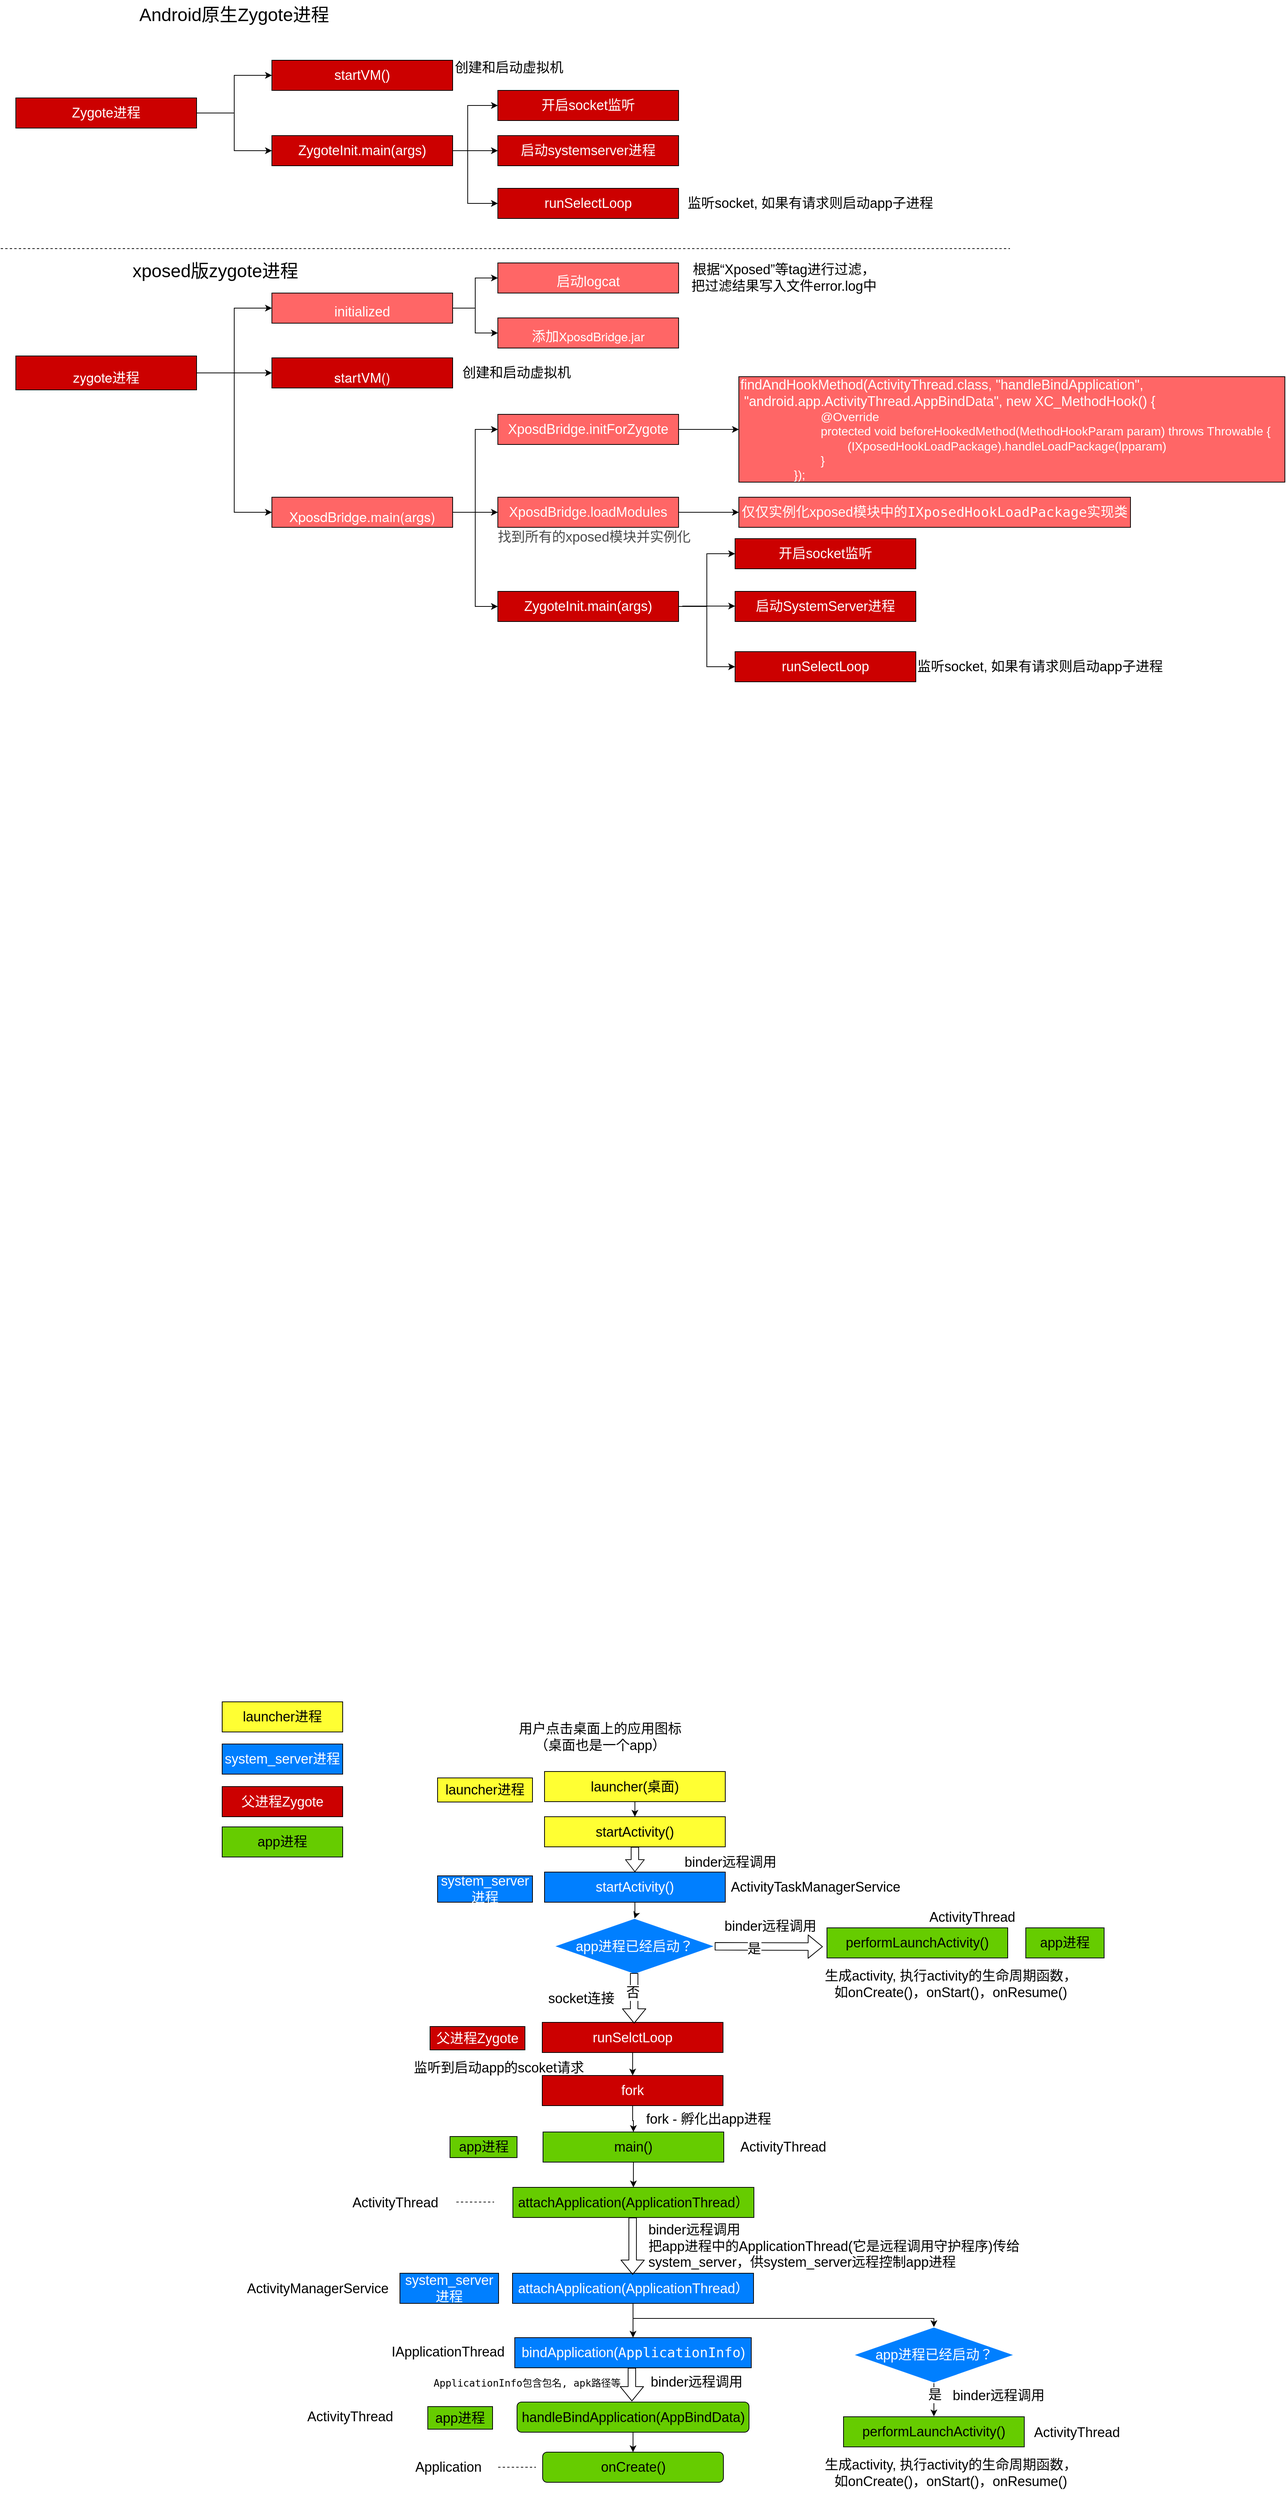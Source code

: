 <mxfile version="24.7.14">
  <diagram name="第 1 页" id="CGMzoV7mKaSyekTkFJoB">
    <mxGraphModel dx="2295" dy="3141" grid="1" gridSize="10" guides="1" tooltips="1" connect="1" arrows="1" fold="1" page="1" pageScale="1" pageWidth="827" pageHeight="1169" math="0" shadow="0">
      <root>
        <mxCell id="0" />
        <mxCell id="1" parent="0" />
        <mxCell id="XN9mA_fsYp3CZzebEcop-1" style="edgeStyle=orthogonalEdgeStyle;rounded=0;orthogonalLoop=1;jettySize=auto;html=1;entryX=0.5;entryY=0;entryDx=0;entryDy=0;" edge="1" parent="1" source="XN9mA_fsYp3CZzebEcop-2" target="XN9mA_fsYp3CZzebEcop-6">
          <mxGeometry relative="1" as="geometry" />
        </mxCell>
        <mxCell id="XN9mA_fsYp3CZzebEcop-2" value="&lt;div style=&quot;text-align: left&quot;&gt;main()&lt;/div&gt;" style="rounded=0;whiteSpace=wrap;html=1;fontSize=18;fillColor=#66CC00;" vertex="1" parent="1">
          <mxGeometry x="40" y="630" width="240" height="40" as="geometry" />
        </mxCell>
        <mxCell id="XN9mA_fsYp3CZzebEcop-3" value="&lt;span style=&quot;font-size: 18px&quot;&gt;ActivityThread&lt;/span&gt;" style="text;html=1;strokeColor=none;fillColor=none;align=center;verticalAlign=middle;whiteSpace=wrap;rounded=0;" vertex="1" parent="1">
          <mxGeometry x="289" y="640" width="140" height="20" as="geometry" />
        </mxCell>
        <mxCell id="XN9mA_fsYp3CZzebEcop-4" value="&lt;span style=&quot;font-size: 18px&quot;&gt;ActivityThread&lt;/span&gt;" style="text;html=1;strokeColor=none;fillColor=none;align=center;verticalAlign=middle;whiteSpace=wrap;rounded=0;" vertex="1" parent="1">
          <mxGeometry x="-226" y="713.5" width="140" height="20" as="geometry" />
        </mxCell>
        <mxCell id="XN9mA_fsYp3CZzebEcop-5" value="" style="endArrow=none;dashed=1;html=1;" edge="1" parent="1">
          <mxGeometry width="50" height="50" relative="1" as="geometry">
            <mxPoint x="-75" y="723" as="sourcePoint" />
            <mxPoint x="-25" y="723" as="targetPoint" />
          </mxGeometry>
        </mxCell>
        <mxCell id="XN9mA_fsYp3CZzebEcop-6" value="&lt;div&gt;&lt;font style=&quot;font-size: 18px&quot;&gt;attachApplication(ApplicationThread）&lt;/font&gt;&lt;br&gt;&lt;/div&gt;" style="rounded=0;whiteSpace=wrap;html=1;fillColor=#66CC00;" vertex="1" parent="1">
          <mxGeometry y="703.5" width="320" height="40" as="geometry" />
        </mxCell>
        <mxCell id="XN9mA_fsYp3CZzebEcop-7" style="edgeStyle=orthogonalEdgeStyle;rounded=0;orthogonalLoop=1;jettySize=auto;html=1;entryX=0.5;entryY=0;entryDx=0;entryDy=0;" edge="1" parent="1" source="XN9mA_fsYp3CZzebEcop-8" target="XN9mA_fsYp3CZzebEcop-9">
          <mxGeometry relative="1" as="geometry" />
        </mxCell>
        <mxCell id="XN9mA_fsYp3CZzebEcop-8" value="&lt;font style=&quot;font-size: 18px&quot;&gt;handleBindApplication(AppBindData)&lt;/font&gt;" style="rounded=1;whiteSpace=wrap;html=1;fillColor=#66CC00;" vertex="1" parent="1">
          <mxGeometry x="5.5" y="988.5" width="308" height="40" as="geometry" />
        </mxCell>
        <mxCell id="XN9mA_fsYp3CZzebEcop-9" value="&lt;font style=&quot;font-size: 18px&quot;&gt;onCreate()&lt;/font&gt;" style="rounded=1;whiteSpace=wrap;html=1;fillColor=#66CC00;" vertex="1" parent="1">
          <mxGeometry x="39.5" y="1055" width="240" height="40" as="geometry" />
        </mxCell>
        <mxCell id="XN9mA_fsYp3CZzebEcop-10" value="&lt;font style=&quot;font-size: 18px&quot;&gt;Application&lt;/font&gt;" style="text;html=1;strokeColor=none;fillColor=none;align=center;verticalAlign=middle;whiteSpace=wrap;rounded=0;" vertex="1" parent="1">
          <mxGeometry x="-148.5" y="1067.5" width="125" height="15" as="geometry" />
        </mxCell>
        <mxCell id="XN9mA_fsYp3CZzebEcop-11" style="edgeStyle=orthogonalEdgeStyle;rounded=0;orthogonalLoop=1;jettySize=auto;html=1;entryX=0.5;entryY=0;entryDx=0;entryDy=0;" edge="1" parent="1" source="XN9mA_fsYp3CZzebEcop-13" target="XN9mA_fsYp3CZzebEcop-17">
          <mxGeometry relative="1" as="geometry" />
        </mxCell>
        <mxCell id="XN9mA_fsYp3CZzebEcop-12" style="edgeStyle=orthogonalEdgeStyle;rounded=0;orthogonalLoop=1;jettySize=auto;html=1;startSize=5;" edge="1" parent="1" source="XN9mA_fsYp3CZzebEcop-13" target="XN9mA_fsYp3CZzebEcop-45">
          <mxGeometry relative="1" as="geometry">
            <Array as="points">
              <mxPoint x="160" y="877.5" />
              <mxPoint x="559" y="877.5" />
            </Array>
          </mxGeometry>
        </mxCell>
        <mxCell id="XN9mA_fsYp3CZzebEcop-13" value="&lt;span style=&quot;font-size: 18px&quot;&gt;attachApplication(&lt;/span&gt;&lt;span style=&quot;font-size: 18px&quot;&gt;ApplicationThread&lt;/span&gt;&lt;span style=&quot;font-size: 18px&quot;&gt;）&lt;/span&gt;" style="rounded=0;whiteSpace=wrap;html=1;align=center;fillColor=#007FFF;fontColor=#FFFFFF;" vertex="1" parent="1">
          <mxGeometry x="-0.5" y="817.5" width="320" height="40" as="geometry" />
        </mxCell>
        <mxCell id="XN9mA_fsYp3CZzebEcop-14" value="&lt;span style=&quot;font-size: 18px&quot;&gt;ActivityManagerService&lt;/span&gt;" style="text;html=1;strokeColor=none;fillColor=none;align=center;verticalAlign=middle;whiteSpace=wrap;rounded=0;" vertex="1" parent="1">
          <mxGeometry x="-359" y="827.5" width="200" height="20" as="geometry" />
        </mxCell>
        <mxCell id="XN9mA_fsYp3CZzebEcop-15" value="" style="shape=flexArrow;endArrow=classic;html=1;" edge="1" parent="1">
          <mxGeometry width="50" height="50" relative="1" as="geometry">
            <mxPoint x="159" y="743.5" as="sourcePoint" />
            <mxPoint x="159" y="819.5" as="targetPoint" />
          </mxGeometry>
        </mxCell>
        <mxCell id="XN9mA_fsYp3CZzebEcop-16" value="&lt;font style=&quot;font-size: 18px&quot;&gt;binder远程调用&lt;br&gt;把app进程中的ApplicationThread(它是远程调用守护程序)传给&lt;br&gt;system_server，供system_server远程控制app进程&lt;br&gt;&lt;/font&gt;" style="text;html=1;strokeColor=none;fillColor=none;align=left;verticalAlign=middle;whiteSpace=wrap;rounded=0;" vertex="1" parent="1">
          <mxGeometry x="178" y="754" width="622" height="56" as="geometry" />
        </mxCell>
        <mxCell id="XN9mA_fsYp3CZzebEcop-17" value="&lt;font style=&quot;font-size: 18px&quot;&gt;&lt;span style=&quot;text-align: left ; white-space: nowrap&quot;&gt;&lt;font&gt;bindApplication(&lt;/font&gt;&lt;/span&gt;&lt;span style=&quot;font-family: &amp;#34;jetbrains mono&amp;#34; , monospace&quot;&gt;ApplicationInfo&lt;/span&gt;&lt;span style=&quot;text-align: left ; white-space: nowrap&quot;&gt;)&lt;/span&gt;&lt;/font&gt;" style="rounded=0;whiteSpace=wrap;html=1;fontColor=#FFFFFF;fillColor=#007FFF;" vertex="1" parent="1">
          <mxGeometry x="2.5" y="903" width="314" height="40" as="geometry" />
        </mxCell>
        <mxCell id="XN9mA_fsYp3CZzebEcop-18" value="&lt;span style=&quot;font-size: 18px&quot;&gt;IApplicationThread&lt;/span&gt;" style="text;html=1;strokeColor=none;fillColor=none;align=center;verticalAlign=middle;whiteSpace=wrap;rounded=0;" vertex="1" parent="1">
          <mxGeometry x="-186" y="911.5" width="200" height="20" as="geometry" />
        </mxCell>
        <mxCell id="XN9mA_fsYp3CZzebEcop-19" value="&lt;span style=&quot;font-size: 18px&quot;&gt;ActivityThread&lt;/span&gt;" style="text;html=1;strokeColor=none;fillColor=none;align=center;verticalAlign=middle;whiteSpace=wrap;rounded=0;" vertex="1" parent="1">
          <mxGeometry x="500" y="335" width="220" height="20" as="geometry" />
        </mxCell>
        <mxCell id="XN9mA_fsYp3CZzebEcop-20" value="&lt;pre style=&quot;color: rgb(8 , 8 , 8) ; font-family: &amp;#34;jetbrains mono&amp;#34; , monospace ; font-size: 9.8pt&quot;&gt;&lt;span style=&quot;color: #000000&quot;&gt;ApplicationInfo&lt;/span&gt;包含包名, apk路径等&lt;/pre&gt;" style="text;html=1;strokeColor=none;fillColor=none;align=center;verticalAlign=middle;whiteSpace=wrap;rounded=0;" vertex="1" parent="1">
          <mxGeometry x="-91.5" y="948" width="220" height="30" as="geometry" />
        </mxCell>
        <mxCell id="XN9mA_fsYp3CZzebEcop-21" style="edgeStyle=orthogonalEdgeStyle;rounded=0;orthogonalLoop=1;jettySize=auto;html=1;entryX=0.5;entryY=0;entryDx=0;entryDy=0;" edge="1" parent="1" source="XN9mA_fsYp3CZzebEcop-22" target="XN9mA_fsYp3CZzebEcop-25">
          <mxGeometry relative="1" as="geometry" />
        </mxCell>
        <mxCell id="XN9mA_fsYp3CZzebEcop-22" value="&lt;font style=&quot;font-size: 18px&quot;&gt;runSelctLoop&lt;/font&gt;" style="rounded=0;whiteSpace=wrap;html=1;fontColor=#FFFFFF;fillColor=#CC0000;" vertex="1" parent="1">
          <mxGeometry x="39" y="484.5" width="240" height="40" as="geometry" />
        </mxCell>
        <mxCell id="XN9mA_fsYp3CZzebEcop-23" value="&lt;font style=&quot;font-size: 18px&quot;&gt;监听到启动app的scoket请求&lt;/font&gt;" style="text;html=1;strokeColor=none;fillColor=none;align=center;verticalAlign=middle;whiteSpace=wrap;rounded=0;" vertex="1" parent="1">
          <mxGeometry x="-146" y="524.5" width="255" height="40" as="geometry" />
        </mxCell>
        <mxCell id="XN9mA_fsYp3CZzebEcop-24" style="edgeStyle=orthogonalEdgeStyle;rounded=0;orthogonalLoop=1;jettySize=auto;html=1;entryX=0.5;entryY=0;entryDx=0;entryDy=0;startSize=5;" edge="1" parent="1" source="XN9mA_fsYp3CZzebEcop-25" target="XN9mA_fsYp3CZzebEcop-2">
          <mxGeometry relative="1" as="geometry" />
        </mxCell>
        <mxCell id="XN9mA_fsYp3CZzebEcop-25" value="&lt;font style=&quot;font-size: 18px&quot;&gt;fork&lt;/font&gt;" style="rounded=0;whiteSpace=wrap;html=1;fontColor=#FFFFFF;fillColor=#CC0000;" vertex="1" parent="1">
          <mxGeometry x="39" y="555" width="240" height="40" as="geometry" />
        </mxCell>
        <mxCell id="XN9mA_fsYp3CZzebEcop-26" value="&lt;font style=&quot;font-size: 18px&quot;&gt;binder远程调用&lt;/font&gt;" style="text;html=1;" vertex="1" parent="1">
          <mxGeometry x="180.5" y="944.5" width="110" height="30" as="geometry" />
        </mxCell>
        <mxCell id="XN9mA_fsYp3CZzebEcop-27" value="" style="endArrow=none;dashed=1;html=1;" edge="1" parent="1">
          <mxGeometry width="50" height="50" relative="1" as="geometry">
            <mxPoint x="-19.5" y="1075" as="sourcePoint" />
            <mxPoint x="30.5" y="1075" as="targetPoint" />
            <Array as="points">
              <mxPoint x="17" y="1075" />
            </Array>
          </mxGeometry>
        </mxCell>
        <mxCell id="XN9mA_fsYp3CZzebEcop-28" value="&lt;span style=&quot;font-size: 18px&quot;&gt;用户点击桌面上的应用图标（桌面也是一个app）&lt;/span&gt;" style="text;html=1;strokeColor=none;fillColor=none;align=center;verticalAlign=middle;whiteSpace=wrap;rounded=0;" vertex="1" parent="1">
          <mxGeometry x="4.5" y="86" width="222" height="40" as="geometry" />
        </mxCell>
        <mxCell id="XN9mA_fsYp3CZzebEcop-29" style="edgeStyle=orthogonalEdgeStyle;rounded=0;orthogonalLoop=1;jettySize=auto;html=1;entryX=0.5;entryY=0;entryDx=0;entryDy=0;" edge="1" parent="1" source="XN9mA_fsYp3CZzebEcop-30" target="XN9mA_fsYp3CZzebEcop-34">
          <mxGeometry relative="1" as="geometry" />
        </mxCell>
        <mxCell id="XN9mA_fsYp3CZzebEcop-30" value="&lt;font style=&quot;font-size: 18px&quot;&gt;launcher(桌面)&lt;/font&gt;" style="rounded=0;whiteSpace=wrap;html=1;fillColor=#FFFF33;" vertex="1" parent="1">
          <mxGeometry x="42" y="151.5" width="240" height="40" as="geometry" />
        </mxCell>
        <mxCell id="XN9mA_fsYp3CZzebEcop-31" value="" style="shape=flexArrow;endArrow=classic;html=1;endWidth=14;endSize=5;startSize=5;" edge="1" parent="1">
          <mxGeometry width="50" height="50" relative="1" as="geometry">
            <mxPoint x="162" y="251.5" as="sourcePoint" />
            <mxPoint x="162" y="285" as="targetPoint" />
          </mxGeometry>
        </mxCell>
        <mxCell id="XN9mA_fsYp3CZzebEcop-32" value="&lt;span style=&quot;font-size: 18px&quot;&gt;binder远程调用&lt;/span&gt;" style="text;html=1;strokeColor=none;fillColor=none;align=center;verticalAlign=middle;whiteSpace=wrap;rounded=0;" vertex="1" parent="1">
          <mxGeometry x="189" y="251.5" width="200" height="40" as="geometry" />
        </mxCell>
        <mxCell id="XN9mA_fsYp3CZzebEcop-33" value="&lt;font style=&quot;font-size: 18px&quot; color=&quot;#ffffff&quot;&gt;system_server进程&lt;/font&gt;" style="rounded=0;whiteSpace=wrap;html=1;fillColor=#007FFF;" vertex="1" parent="1">
          <mxGeometry x="-100" y="290" width="126" height="35" as="geometry" />
        </mxCell>
        <mxCell id="XN9mA_fsYp3CZzebEcop-34" value="&lt;span style=&quot;text-align: left ; white-space: nowrap&quot;&gt;&lt;font style=&quot;font-size: 18px&quot;&gt;startActivity()&lt;/font&gt;&lt;/span&gt;" style="rounded=0;whiteSpace=wrap;html=1;fillColor=#FFFF33;" vertex="1" parent="1">
          <mxGeometry x="42" y="211.5" width="240" height="40" as="geometry" />
        </mxCell>
        <mxCell id="XN9mA_fsYp3CZzebEcop-35" style="edgeStyle=orthogonalEdgeStyle;rounded=0;orthogonalLoop=1;jettySize=auto;html=1;entryX=0.5;entryY=0;entryDx=0;entryDy=0;startSize=5;" edge="1" parent="1" source="XN9mA_fsYp3CZzebEcop-36" target="XN9mA_fsYp3CZzebEcop-38">
          <mxGeometry relative="1" as="geometry" />
        </mxCell>
        <mxCell id="XN9mA_fsYp3CZzebEcop-36" value="&lt;span style=&quot;text-align: left ; white-space: nowrap&quot;&gt;&lt;font color=&quot;#ffffff&quot; style=&quot;font-size: 18px&quot;&gt;startActivity()&lt;/font&gt;&lt;/span&gt;" style="rounded=0;whiteSpace=wrap;html=1;fillColor=#007FFF;" vertex="1" parent="1">
          <mxGeometry x="42" y="285" width="240" height="40" as="geometry" />
        </mxCell>
        <mxCell id="XN9mA_fsYp3CZzebEcop-37" value="&lt;font style=&quot;font-size: 18px&quot;&gt;launcher进程&lt;/font&gt;" style="rounded=0;whiteSpace=wrap;html=1;fillColor=#FFFF33;" vertex="1" parent="1">
          <mxGeometry x="-100" y="160" width="126" height="32" as="geometry" />
        </mxCell>
        <mxCell id="XN9mA_fsYp3CZzebEcop-38" value="&lt;span style=&quot;white-space: normal&quot;&gt;&lt;font color=&quot;#ffffff&quot; style=&quot;font-size: 18px&quot;&gt;app进程已经启动？&lt;/font&gt;&lt;/span&gt;" style="rhombus;whiteSpace=wrap;html=1;fillColor=#007FFF;strokeColor=#FFFFFF;" vertex="1" parent="1">
          <mxGeometry x="55" y="346.5" width="213" height="74" as="geometry" />
        </mxCell>
        <mxCell id="XN9mA_fsYp3CZzebEcop-39" value="&lt;font style=&quot;font-size: 18px&quot;&gt;socket连接&lt;/font&gt;" style="text;html=1;strokeColor=none;fillColor=none;align=center;verticalAlign=middle;whiteSpace=wrap;rounded=0;" vertex="1" parent="1">
          <mxGeometry x="42" y="445" width="98" height="15" as="geometry" />
        </mxCell>
        <mxCell id="XN9mA_fsYp3CZzebEcop-40" value="&lt;span style=&quot;text-align: left ; white-space: nowrap&quot;&gt;&lt;font style=&quot;font-size: 18px&quot;&gt;ActivityTaskManagerService&lt;/font&gt;&lt;/span&gt;" style="text;html=1;strokeColor=none;fillColor=none;align=center;verticalAlign=middle;whiteSpace=wrap;rounded=0;" vertex="1" parent="1">
          <mxGeometry x="302" y="295" width="200" height="20" as="geometry" />
        </mxCell>
        <mxCell id="XN9mA_fsYp3CZzebEcop-41" value="&lt;span style=&quot;font-size: 18px ; white-space: normal&quot;&gt;父进程Zygote&lt;/span&gt;" style="rounded=0;whiteSpace=wrap;html=1;fillColor=#CC0000;fontColor=#FFFFFF;" vertex="1" parent="1">
          <mxGeometry x="-110" y="490" width="126" height="31" as="geometry" />
        </mxCell>
        <mxCell id="XN9mA_fsYp3CZzebEcop-42" value="&lt;span style=&quot;font-size: 18px ; white-space: normal&quot;&gt;app进程&lt;/span&gt;" style="rounded=0;whiteSpace=wrap;html=1;fillColor=#66CC00;" vertex="1" parent="1">
          <mxGeometry x="-83.5" y="636" width="89" height="28" as="geometry" />
        </mxCell>
        <mxCell id="XN9mA_fsYp3CZzebEcop-43" style="edgeStyle=orthogonalEdgeStyle;rounded=0;orthogonalLoop=1;jettySize=auto;html=1;" edge="1" parent="1" source="XN9mA_fsYp3CZzebEcop-45">
          <mxGeometry relative="1" as="geometry">
            <mxPoint x="559" y="1007.5" as="targetPoint" />
          </mxGeometry>
        </mxCell>
        <mxCell id="XN9mA_fsYp3CZzebEcop-44" value="&lt;font style=&quot;font-size: 18px&quot;&gt;是&lt;/font&gt;" style="text;html=1;resizable=0;points=[];align=center;verticalAlign=middle;labelBackgroundColor=#ffffff;" vertex="1" connectable="0" parent="XN9mA_fsYp3CZzebEcop-43">
          <mxGeometry x="0.266" y="-2" relative="1" as="geometry">
            <mxPoint x="2" y="-12" as="offset" />
          </mxGeometry>
        </mxCell>
        <mxCell id="XN9mA_fsYp3CZzebEcop-45" value="&lt;span style=&quot;white-space: normal&quot;&gt;&lt;font color=&quot;#ffffff&quot; style=&quot;font-size: 18px&quot;&gt;app进程已经启动？&lt;/font&gt;&lt;/span&gt;" style="rhombus;whiteSpace=wrap;html=1;fillColor=#007FFF;strokeColor=#FFFFFF;" vertex="1" parent="1">
          <mxGeometry x="452.5" y="889" width="213" height="74" as="geometry" />
        </mxCell>
        <mxCell id="XN9mA_fsYp3CZzebEcop-46" value="&lt;span style=&quot;font-size: 18px ; white-space: normal&quot;&gt;父进程Zygote&lt;/span&gt;" style="rounded=0;whiteSpace=wrap;html=1;fillColor=#CC0000;fontColor=#FFFFFF;" vertex="1" parent="1">
          <mxGeometry x="-386" y="171.5" width="160" height="40" as="geometry" />
        </mxCell>
        <mxCell id="XN9mA_fsYp3CZzebEcop-47" value="&lt;font style=&quot;font-size: 18px&quot; color=&quot;#ffffff&quot;&gt;system_server进程&lt;/font&gt;" style="rounded=0;whiteSpace=wrap;html=1;fillColor=#007FFF;" vertex="1" parent="1">
          <mxGeometry x="-386" y="115" width="160" height="40" as="geometry" />
        </mxCell>
        <mxCell id="XN9mA_fsYp3CZzebEcop-48" value="&lt;span style=&quot;font-size: 18px ; white-space: normal&quot;&gt;app进程&lt;/span&gt;" style="rounded=0;whiteSpace=wrap;html=1;fillColor=#66CC00;" vertex="1" parent="1">
          <mxGeometry x="-386" y="225" width="160" height="40" as="geometry" />
        </mxCell>
        <mxCell id="XN9mA_fsYp3CZzebEcop-49" value="" style="shape=flexArrow;endArrow=classic;html=1;" edge="1" parent="1">
          <mxGeometry width="50" height="50" relative="1" as="geometry">
            <mxPoint x="161" y="419" as="sourcePoint" />
            <mxPoint x="161" y="486" as="targetPoint" />
          </mxGeometry>
        </mxCell>
        <mxCell id="XN9mA_fsYp3CZzebEcop-50" value="&lt;font style=&quot;font-size: 18px&quot;&gt;否&lt;/font&gt;" style="text;html=1;resizable=0;points=[];align=center;verticalAlign=middle;labelBackgroundColor=#ffffff;" vertex="1" connectable="0" parent="XN9mA_fsYp3CZzebEcop-49">
          <mxGeometry x="-0.272" y="-2" relative="1" as="geometry">
            <mxPoint y="1" as="offset" />
          </mxGeometry>
        </mxCell>
        <mxCell id="XN9mA_fsYp3CZzebEcop-51" value="" style="shape=flexArrow;endArrow=classic;html=1;" edge="1" parent="1">
          <mxGeometry width="50" height="50" relative="1" as="geometry">
            <mxPoint x="158" y="943" as="sourcePoint" />
            <mxPoint x="158" y="987.5" as="targetPoint" />
          </mxGeometry>
        </mxCell>
        <mxCell id="XN9mA_fsYp3CZzebEcop-52" value="" style="shape=flexArrow;endArrow=classic;html=1;" edge="1" parent="1">
          <mxGeometry width="50" height="50" relative="1" as="geometry">
            <mxPoint x="268" y="383.5" as="sourcePoint" />
            <mxPoint x="411.5" y="384" as="targetPoint" />
          </mxGeometry>
        </mxCell>
        <mxCell id="XN9mA_fsYp3CZzebEcop-53" value="&lt;font style=&quot;font-size: 18px&quot;&gt;是&lt;/font&gt;" style="text;html=1;resizable=0;points=[];align=center;verticalAlign=middle;labelBackgroundColor=#ffffff;" vertex="1" connectable="0" parent="XN9mA_fsYp3CZzebEcop-52">
          <mxGeometry x="-0.272" y="-2" relative="1" as="geometry">
            <mxPoint y="1" as="offset" />
          </mxGeometry>
        </mxCell>
        <mxCell id="XN9mA_fsYp3CZzebEcop-54" value="&lt;font style=&quot;font-size: 18px&quot;&gt;binder远程调用&lt;/font&gt;" style="text;html=1;" vertex="1" parent="1">
          <mxGeometry x="279" y="340" width="110" height="30" as="geometry" />
        </mxCell>
        <mxCell id="XN9mA_fsYp3CZzebEcop-55" value="&lt;div style=&quot;text-align: left&quot;&gt;&lt;span style=&quot;font-size: 18px ; white-space: nowrap&quot;&gt;performLaunchActivity&lt;/span&gt;&lt;span style=&quot;font-size: 18px ; white-space: nowrap&quot;&gt;()&lt;/span&gt;&lt;/div&gt;" style="rounded=0;whiteSpace=wrap;html=1;fillColor=#66CC00;" vertex="1" parent="1">
          <mxGeometry x="417" y="359" width="240" height="40" as="geometry" />
        </mxCell>
        <mxCell id="XN9mA_fsYp3CZzebEcop-56" value="&lt;span style=&quot;font-size: 18px ; white-space: normal&quot;&gt;app进程&lt;/span&gt;" style="rounded=0;whiteSpace=wrap;html=1;fillColor=#66CC00;" vertex="1" parent="1">
          <mxGeometry x="681" y="359" width="104" height="40" as="geometry" />
        </mxCell>
        <mxCell id="XN9mA_fsYp3CZzebEcop-57" value="&lt;span style=&quot;font-size: 18px&quot;&gt;ActivityThread&lt;/span&gt;" style="text;html=1;strokeColor=none;fillColor=none;align=left;verticalAlign=middle;whiteSpace=wrap;rounded=0;" vertex="1" parent="1">
          <mxGeometry x="-275.5" y="998" width="130" height="20" as="geometry" />
        </mxCell>
        <mxCell id="XN9mA_fsYp3CZzebEcop-58" value="&lt;div style=&quot;text-align: left&quot;&gt;&lt;span style=&quot;font-size: 18px ; white-space: nowrap&quot;&gt;performLaunchActivity&lt;/span&gt;&lt;span style=&quot;font-size: 18px ; white-space: nowrap&quot;&gt;()&lt;/span&gt;&lt;/div&gt;" style="rounded=0;whiteSpace=wrap;html=1;fillColor=#66CC00;" vertex="1" parent="1">
          <mxGeometry x="439" y="1008" width="240" height="40" as="geometry" />
        </mxCell>
        <mxCell id="XN9mA_fsYp3CZzebEcop-59" value="&lt;span style=&quot;font-size: 18px ; white-space: normal&quot;&gt;launcher进程&lt;/span&gt;" style="rounded=0;whiteSpace=wrap;html=1;fillColor=#FFFF33;" vertex="1" parent="1">
          <mxGeometry x="-386" y="59" width="160" height="40" as="geometry" />
        </mxCell>
        <mxCell id="XN9mA_fsYp3CZzebEcop-60" value="&lt;font color=&quot;#ffffff&quot;&gt;‘&lt;/font&gt;" style="text;html=1;resizable=0;points=[];autosize=1;align=left;verticalAlign=top;spacingTop=-4;" vertex="1" parent="1">
          <mxGeometry x="-447" y="21" width="20" height="20" as="geometry" />
        </mxCell>
        <mxCell id="XN9mA_fsYp3CZzebEcop-61" value="&lt;font color=&quot;#ffffff&quot;&gt;’&lt;/font&gt;" style="text;html=1;resizable=0;points=[];autosize=1;align=left;verticalAlign=top;spacingTop=-4;" vertex="1" parent="1">
          <mxGeometry x="-369" y="38" width="20" height="20" as="geometry" />
        </mxCell>
        <mxCell id="XN9mA_fsYp3CZzebEcop-62" value="&lt;font style=&quot;font-size: 18px&quot;&gt;binder远程调用&lt;/font&gt;" style="text;html=1;" vertex="1" parent="1">
          <mxGeometry x="581.5" y="963" width="110" height="30" as="geometry" />
        </mxCell>
        <mxCell id="XN9mA_fsYp3CZzebEcop-63" value="&lt;span style=&quot;font-size: 18px&quot;&gt;ActivityThread&lt;/span&gt;" style="text;html=1;strokeColor=none;fillColor=none;align=left;verticalAlign=middle;whiteSpace=wrap;rounded=0;" vertex="1" parent="1">
          <mxGeometry x="690" y="1018.5" width="190" height="20" as="geometry" />
        </mxCell>
        <mxCell id="XN9mA_fsYp3CZzebEcop-64" value="&lt;font style=&quot;font-size: 18px&quot; color=&quot;#ffffff&quot;&gt;system_server进程&lt;/font&gt;" style="rounded=0;whiteSpace=wrap;html=1;fillColor=#007FFF;" vertex="1" parent="1">
          <mxGeometry x="-150" y="817.5" width="131" height="40" as="geometry" />
        </mxCell>
        <mxCell id="XN9mA_fsYp3CZzebEcop-65" value="&lt;span style=&quot;font-size: 18px&quot;&gt;fork - 孵化出app进程&lt;/span&gt;" style="text;html=1;strokeColor=none;fillColor=none;align=center;verticalAlign=middle;whiteSpace=wrap;rounded=0;" vertex="1" parent="1">
          <mxGeometry x="170" y="602.5" width="180" height="20" as="geometry" />
        </mxCell>
        <mxCell id="XN9mA_fsYp3CZzebEcop-66" value="&lt;span style=&quot;font-size: 18px ; white-space: normal&quot;&gt;app进程&lt;/span&gt;" style="rounded=0;whiteSpace=wrap;html=1;fillColor=#66CC00;" vertex="1" parent="1">
          <mxGeometry x="-113" y="994.5" width="86" height="30" as="geometry" />
        </mxCell>
        <mxCell id="XN9mA_fsYp3CZzebEcop-67" value="&lt;font style=&quot;font-size: 18px&quot;&gt;生成activity, 执行activity的生命周期函数，如onCreate()，onStart()，onResume()&lt;/font&gt;" style="text;html=1;strokeColor=none;fillColor=none;align=center;verticalAlign=middle;whiteSpace=wrap;rounded=0;" vertex="1" parent="1">
          <mxGeometry x="410" y="399" width="343" height="70" as="geometry" />
        </mxCell>
        <mxCell id="XN9mA_fsYp3CZzebEcop-68" value="&lt;font style=&quot;font-size: 18px&quot;&gt;生成activity, 执行activity的生命周期函数，如onCreate()，onStart()，onResume()&lt;/font&gt;" style="text;html=1;strokeColor=none;fillColor=none;align=center;verticalAlign=middle;whiteSpace=wrap;rounded=0;" vertex="1" parent="1">
          <mxGeometry x="410" y="1047.5" width="343" height="70" as="geometry" />
        </mxCell>
        <mxCell id="XN9mA_fsYp3CZzebEcop-69" style="edgeStyle=orthogonalEdgeStyle;rounded=0;orthogonalLoop=1;jettySize=auto;html=1;entryX=0;entryY=0.5;entryDx=0;entryDy=0;" edge="1" parent="1" source="XN9mA_fsYp3CZzebEcop-72" target="XN9mA_fsYp3CZzebEcop-74">
          <mxGeometry relative="1" as="geometry" />
        </mxCell>
        <mxCell id="XN9mA_fsYp3CZzebEcop-70" style="edgeStyle=orthogonalEdgeStyle;rounded=0;orthogonalLoop=1;jettySize=auto;html=1;entryX=0;entryY=0.5;entryDx=0;entryDy=0;" edge="1" parent="1" source="XN9mA_fsYp3CZzebEcop-72" target="XN9mA_fsYp3CZzebEcop-76">
          <mxGeometry relative="1" as="geometry" />
        </mxCell>
        <mxCell id="XN9mA_fsYp3CZzebEcop-71" style="edgeStyle=orthogonalEdgeStyle;rounded=0;orthogonalLoop=1;jettySize=auto;html=1;entryX=0;entryY=0.5;entryDx=0;entryDy=0;" edge="1" parent="1" source="XN9mA_fsYp3CZzebEcop-72" target="XN9mA_fsYp3CZzebEcop-90">
          <mxGeometry relative="1" as="geometry" />
        </mxCell>
        <mxCell id="XN9mA_fsYp3CZzebEcop-72" value="&lt;h3 id=&quot;heading14&quot; style=&quot;margin-top: 1.2em ; margin-bottom: 0.6em ; padding: 0px ; font-weight: 500 ; line-height: 1.35 ; font-family: &amp;#34;pingfang sc&amp;#34; , &amp;#34;helvetica neue&amp;#34; , &amp;#34;verdana&amp;#34; , &amp;#34;microsoft yahei&amp;#34; , &amp;#34;hiragino sans gb&amp;#34; , &amp;#34;microsoft sans serif&amp;#34; , &amp;#34;wenquanyi micro hei&amp;#34; , sans-serif ; text-align: justify ; white-space: normal&quot;&gt;&lt;font style=&quot;font-size: 18px&quot; color=&quot;#ffffff&quot;&gt;XposdBridge.main(args)&lt;/font&gt;&lt;/h3&gt;" style="rounded=0;whiteSpace=wrap;html=1;fillColor=#FF6666;fontColor=#FFFFFF;" vertex="1" parent="1">
          <mxGeometry x="-320" y="-1540" width="240" height="40" as="geometry" />
        </mxCell>
        <mxCell id="XN9mA_fsYp3CZzebEcop-73" style="edgeStyle=orthogonalEdgeStyle;rounded=0;orthogonalLoop=1;jettySize=auto;html=1;entryX=0;entryY=0.5;entryDx=0;entryDy=0;" edge="1" parent="1" source="XN9mA_fsYp3CZzebEcop-74" target="XN9mA_fsYp3CZzebEcop-91">
          <mxGeometry relative="1" as="geometry" />
        </mxCell>
        <mxCell id="XN9mA_fsYp3CZzebEcop-74" value="&lt;div style=&quot;text-align: justify&quot;&gt;&lt;font face=&quot;pingfang sc, lantinghei sc, microsoft yahei, hiragino sans gb, microsoft sans serif, wenquanyi micro hei, helvetica, sans-serif&quot; style=&quot;font-size: 18px&quot;&gt;XposdBridge.initForZygote&lt;br&gt;&lt;/font&gt;&lt;/div&gt;" style="rounded=0;whiteSpace=wrap;html=1;fillColor=#FF6666;fontColor=#FFFFFF;" vertex="1" parent="1">
          <mxGeometry x="-20" y="-1650" width="240" height="40" as="geometry" />
        </mxCell>
        <mxCell id="XN9mA_fsYp3CZzebEcop-75" style="edgeStyle=orthogonalEdgeStyle;rounded=0;orthogonalLoop=1;jettySize=auto;html=1;entryX=0;entryY=0.5;entryDx=0;entryDy=0;" edge="1" parent="1" source="XN9mA_fsYp3CZzebEcop-76" target="XN9mA_fsYp3CZzebEcop-95">
          <mxGeometry relative="1" as="geometry">
            <mxPoint x="80" y="-1380" as="targetPoint" />
          </mxGeometry>
        </mxCell>
        <mxCell id="XN9mA_fsYp3CZzebEcop-76" value="&lt;div style=&quot;text-align: justify&quot;&gt;&lt;font style=&quot;font-size: 18px&quot;&gt;&lt;font face=&quot;pingfang sc, lantinghei sc, microsoft yahei, hiragino sans gb, microsoft sans serif, wenquanyi micro hei, helvetica, sans-serif&quot;&gt;XposdBridge.loadModules&lt;/font&gt;&lt;/font&gt;&lt;span style=&quot;font-size: 16px&quot;&gt;&lt;font face=&quot;pingfang sc, lantinghei sc, microsoft yahei, hiragino sans gb, microsoft sans serif, wenquanyi micro hei, helvetica, sans-serif&quot;&gt;&lt;br&gt;&lt;/font&gt;&lt;/span&gt;&lt;/div&gt;" style="rounded=0;whiteSpace=wrap;html=1;fillColor=#FF6666;fontColor=#FFFFFF;" vertex="1" parent="1">
          <mxGeometry x="-20" y="-1540" width="240" height="40" as="geometry" />
        </mxCell>
        <mxCell id="XN9mA_fsYp3CZzebEcop-77" style="edgeStyle=orthogonalEdgeStyle;rounded=0;orthogonalLoop=1;jettySize=auto;html=1;entryX=0;entryY=0.5;entryDx=0;entryDy=0;" edge="1" parent="1" source="XN9mA_fsYp3CZzebEcop-80" target="XN9mA_fsYp3CZzebEcop-81">
          <mxGeometry relative="1" as="geometry" />
        </mxCell>
        <mxCell id="XN9mA_fsYp3CZzebEcop-78" style="edgeStyle=orthogonalEdgeStyle;rounded=0;orthogonalLoop=1;jettySize=auto;html=1;entryX=0;entryY=0.5;entryDx=0;entryDy=0;" edge="1" parent="1" source="XN9mA_fsYp3CZzebEcop-80" target="XN9mA_fsYp3CZzebEcop-84">
          <mxGeometry relative="1" as="geometry" />
        </mxCell>
        <mxCell id="XN9mA_fsYp3CZzebEcop-79" style="edgeStyle=orthogonalEdgeStyle;rounded=0;orthogonalLoop=1;jettySize=auto;html=1;entryX=0;entryY=0.5;entryDx=0;entryDy=0;" edge="1" parent="1" source="XN9mA_fsYp3CZzebEcop-80" target="XN9mA_fsYp3CZzebEcop-72">
          <mxGeometry relative="1" as="geometry" />
        </mxCell>
        <mxCell id="XN9mA_fsYp3CZzebEcop-80" value="&lt;h3 id=&quot;heading14&quot; style=&quot;margin-top: 1.2em ; margin-bottom: 0.6em ; padding: 0px ; font-weight: 500 ; line-height: 1.35 ; font-family: &amp;#34;pingfang sc&amp;#34; , &amp;#34;helvetica neue&amp;#34; , &amp;#34;verdana&amp;#34; , &amp;#34;microsoft yahei&amp;#34; , &amp;#34;hiragino sans gb&amp;#34; , &amp;#34;microsoft sans serif&amp;#34; , &amp;#34;wenquanyi micro hei&amp;#34; , sans-serif ; text-align: justify ; white-space: normal&quot;&gt;&lt;font style=&quot;font-size: 18px&quot; color=&quot;#ffffff&quot;&gt;zygote进程&lt;/font&gt;&lt;/h3&gt;" style="rounded=0;whiteSpace=wrap;html=1;fillColor=#CC0000;fontColor=#FFFFFF;" vertex="1" parent="1">
          <mxGeometry x="-660" y="-1727.5" width="240" height="45" as="geometry" />
        </mxCell>
        <mxCell id="XN9mA_fsYp3CZzebEcop-81" value="&lt;h3 id=&quot;heading13&quot; style=&quot;margin-top: 1.2em ; margin-bottom: 0.6em ; padding: 0px ; font-weight: 500 ; line-height: 1.35 ; font-family: &amp;#34;pingfang sc&amp;#34; , &amp;#34;helvetica neue&amp;#34; , &amp;#34;verdana&amp;#34; , &amp;#34;microsoft yahei&amp;#34; , &amp;#34;hiragino sans gb&amp;#34; , &amp;#34;microsoft sans serif&amp;#34; , &amp;#34;wenquanyi micro hei&amp;#34; , sans-serif ; text-align: justify&quot;&gt;&lt;span style=&quot;font-size: 18px&quot;&gt;&lt;font color=&quot;#ffffff&quot;&gt;startVM()&lt;/font&gt;&lt;/span&gt;&lt;/h3&gt;" style="rounded=0;whiteSpace=wrap;html=1;fillColor=#CC0000;fontColor=#FFFFFF;" vertex="1" parent="1">
          <mxGeometry x="-320" y="-1725" width="240" height="40" as="geometry" />
        </mxCell>
        <mxCell id="XN9mA_fsYp3CZzebEcop-82" style="edgeStyle=orthogonalEdgeStyle;rounded=0;orthogonalLoop=1;jettySize=auto;html=1;entryX=0;entryY=0.5;entryDx=0;entryDy=0;" edge="1" parent="1" source="XN9mA_fsYp3CZzebEcop-84" target="XN9mA_fsYp3CZzebEcop-86">
          <mxGeometry relative="1" as="geometry" />
        </mxCell>
        <mxCell id="XN9mA_fsYp3CZzebEcop-83" style="edgeStyle=orthogonalEdgeStyle;rounded=0;orthogonalLoop=1;jettySize=auto;html=1;entryX=0;entryY=0.5;entryDx=0;entryDy=0;" edge="1" parent="1" source="XN9mA_fsYp3CZzebEcop-84" target="XN9mA_fsYp3CZzebEcop-85">
          <mxGeometry relative="1" as="geometry" />
        </mxCell>
        <mxCell id="XN9mA_fsYp3CZzebEcop-84" value="&lt;h3 id=&quot;heading13&quot; style=&quot;margin-top: 1.2em ; margin-bottom: 0.6em ; padding: 0px ; font-weight: 500 ; line-height: 1.35 ; font-family: &amp;#34;pingfang sc&amp;#34; , &amp;#34;helvetica neue&amp;#34; , &amp;#34;verdana&amp;#34; , &amp;#34;microsoft yahei&amp;#34; , &amp;#34;hiragino sans gb&amp;#34; , &amp;#34;microsoft sans serif&amp;#34; , &amp;#34;wenquanyi micro hei&amp;#34; , sans-serif ; text-align: justify&quot;&gt;&lt;span style=&quot;font-family: &amp;#34;pingfang sc&amp;#34; , &amp;#34;lantinghei sc&amp;#34; , &amp;#34;microsoft yahei&amp;#34; , &amp;#34;hiragino sans gb&amp;#34; , &amp;#34;microsoft sans serif&amp;#34; , &amp;#34;wenquanyi micro hei&amp;#34; , &amp;#34;helvetica&amp;#34; , sans-serif ; font-weight: 400&quot;&gt;&lt;font style=&quot;font-size: 18px&quot; color=&quot;#ffffff&quot;&gt;initialized&lt;/font&gt;&lt;/span&gt;&lt;br&gt;&lt;/h3&gt;" style="rounded=0;whiteSpace=wrap;html=1;fillColor=#FF6666;fontColor=#FFFFFF;" vertex="1" parent="1">
          <mxGeometry x="-320" y="-1811" width="240" height="40" as="geometry" />
        </mxCell>
        <mxCell id="XN9mA_fsYp3CZzebEcop-85" value="&lt;h3 id=&quot;heading13&quot; style=&quot;margin-top: 1.2em ; margin-bottom: 0.6em ; padding: 0px ; line-height: 1.35 ; text-align: justify&quot;&gt;&lt;font color=&quot;#ffffff&quot; style=&quot;font-size: 18px ; font-weight: 400&quot; face=&quot;pingfang sc, lantinghei sc, microsoft yahei, hiragino sans gb, microsoft sans serif, wenquanyi micro hei, helvetica, sans-serif&quot;&gt;添加&lt;/font&gt;&lt;font size=&quot;3&quot; color=&quot;#ffffff&quot; style=&quot;font-family: &amp;#34;pingfang sc&amp;#34; , &amp;#34;helvetica neue&amp;#34; , &amp;#34;verdana&amp;#34; , &amp;#34;microsoft yahei&amp;#34; , &amp;#34;hiragino sans gb&amp;#34; , &amp;#34;microsoft sans serif&amp;#34; , &amp;#34;wenquanyi micro hei&amp;#34; , sans-serif ; font-weight: 500&quot;&gt;XposdBridge.jar&lt;/font&gt;&lt;br&gt;&lt;/h3&gt;" style="rounded=0;whiteSpace=wrap;html=1;fillColor=#FF6666;fontColor=#FFFFFF;" vertex="1" parent="1">
          <mxGeometry x="-20" y="-1778" width="240" height="40" as="geometry" />
        </mxCell>
        <mxCell id="XN9mA_fsYp3CZzebEcop-86" value="&lt;h3 id=&quot;heading13&quot; style=&quot;margin-top: 1.2em ; margin-bottom: 0.6em ; padding: 0px ; line-height: 1.35 ; text-align: justify&quot;&gt;&lt;font face=&quot;pingfang sc, lantinghei sc, microsoft yahei, hiragino sans gb, microsoft sans serif, wenquanyi micro hei, helvetica, sans-serif&quot; style=&quot;font-size: 18px&quot; color=&quot;#ffffff&quot;&gt;&lt;span style=&quot;font-weight: 400&quot;&gt;启动logcat&lt;/span&gt;&lt;/font&gt;&lt;/h3&gt;" style="rounded=0;whiteSpace=wrap;html=1;fillColor=#FF6666;fontColor=#FFFFFF;" vertex="1" parent="1">
          <mxGeometry x="-20" y="-1851" width="240" height="40" as="geometry" />
        </mxCell>
        <mxCell id="XN9mA_fsYp3CZzebEcop-87" value="&lt;font&gt;&lt;span style=&quot;font-size: 24px&quot;&gt;xposed版zygote进程&lt;/span&gt;&lt;/font&gt;" style="text;html=1;strokeColor=none;fillColor=none;align=center;verticalAlign=middle;whiteSpace=wrap;rounded=0;" vertex="1" parent="1">
          <mxGeometry x="-590" y="-1860" width="390" height="40" as="geometry" />
        </mxCell>
        <mxCell id="XN9mA_fsYp3CZzebEcop-88" style="edgeStyle=orthogonalEdgeStyle;rounded=0;orthogonalLoop=1;jettySize=auto;html=1;entryX=0;entryY=0.5;entryDx=0;entryDy=0;" edge="1" parent="1" source="XN9mA_fsYp3CZzebEcop-90" target="XN9mA_fsYp3CZzebEcop-93">
          <mxGeometry relative="1" as="geometry" />
        </mxCell>
        <mxCell id="XN9mA_fsYp3CZzebEcop-89" style="edgeStyle=orthogonalEdgeStyle;rounded=0;orthogonalLoop=1;jettySize=auto;html=1;entryX=0;entryY=0.5;entryDx=0;entryDy=0;" edge="1" parent="1" source="XN9mA_fsYp3CZzebEcop-90" target="XN9mA_fsYp3CZzebEcop-97">
          <mxGeometry relative="1" as="geometry" />
        </mxCell>
        <mxCell id="XN9mA_fsYp3CZzebEcop-90" value="&lt;div style=&quot;text-align: justify&quot;&gt;&lt;font face=&quot;pingfang sc, lantinghei sc, microsoft yahei, hiragino sans gb, microsoft sans serif, wenquanyi micro hei, helvetica, sans-serif&quot; style=&quot;font-size: 18px&quot;&gt;ZygoteInit.main(args)&lt;/font&gt;&lt;/div&gt;" style="rounded=0;whiteSpace=wrap;html=1;fillColor=#CC0000;fontColor=#FFFFFF;" vertex="1" parent="1">
          <mxGeometry x="-20" y="-1415" width="240" height="40" as="geometry" />
        </mxCell>
        <mxCell id="XN9mA_fsYp3CZzebEcop-91" value="&lt;div&gt;&lt;div&gt;&lt;font style=&quot;font-size: 18px&quot;&gt;findAndHookMethod(ActivityThread.class, &quot;handleBindApplication&quot;,&lt;/font&gt;&lt;/div&gt;&lt;div&gt;&lt;font style=&quot;font-size: 18px&quot;&gt;&amp;nbsp;&quot;android.app.ActivityThread.AppBindData&quot;, new XC_MethodHook() {&lt;/font&gt;&lt;/div&gt;&lt;div&gt;&lt;font size=&quot;3&quot;&gt;&lt;span style=&quot;white-space: pre&quot;&gt;&#x9;&#x9;&#x9;&lt;/span&gt;@Override&lt;/font&gt;&lt;/div&gt;&lt;div&gt;&lt;font size=&quot;3&quot;&gt;&lt;span style=&quot;white-space: pre&quot;&gt;&#x9;&#x9;&#x9;&lt;/span&gt;protected void beforeHookedMethod(MethodHookParam param) throws Throwable {&lt;/font&gt;&lt;/div&gt;&lt;div&gt;&lt;font size=&quot;3&quot;&gt;&lt;span style=&quot;white-space: pre&quot;&gt;&#x9;&#x9;&#x9;&#x9;&lt;/span&gt;(IXposedHookLoadPackage).handleLoadPackage(lpparam)&lt;/font&gt;&lt;/div&gt;&lt;div&gt;&lt;font size=&quot;3&quot;&gt;&lt;span style=&quot;white-space: pre&quot;&gt;&#x9;&#x9;&#x9;&lt;/span&gt;}&lt;/font&gt;&lt;/div&gt;&lt;div&gt;&lt;font size=&quot;3&quot;&gt;&lt;span style=&quot;white-space: pre&quot;&gt;&#x9;&#x9;&lt;/span&gt;});&lt;/font&gt;&lt;/div&gt;&lt;/div&gt;" style="rounded=0;whiteSpace=wrap;html=1;align=left;fillColor=#FF6666;fontColor=#FFFFFF;" vertex="1" parent="1">
          <mxGeometry x="300" y="-1700" width="725" height="140" as="geometry" />
        </mxCell>
        <mxCell id="XN9mA_fsYp3CZzebEcop-92" value="&lt;span style=&quot;color: rgb(74 , 74 , 74) ; font-family: &amp;#34;pingfang sc&amp;#34; , &amp;#34;lantinghei sc&amp;#34; , &amp;#34;microsoft yahei&amp;#34; , &amp;#34;hiragino sans gb&amp;#34; , &amp;#34;microsoft sans serif&amp;#34; , &amp;#34;wenquanyi micro hei&amp;#34; , &amp;#34;helvetica&amp;#34; , sans-serif ; text-align: justify&quot;&gt;&lt;font style=&quot;font-size: 18px&quot;&gt;找到所有的xposed模块并实例化&lt;/font&gt;&lt;/span&gt;" style="text;html=1;strokeColor=none;fillColor=none;align=center;verticalAlign=middle;whiteSpace=wrap;rounded=0;" vertex="1" parent="1">
          <mxGeometry x="-27.5" y="-1505" width="270" height="35" as="geometry" />
        </mxCell>
        <mxCell id="XN9mA_fsYp3CZzebEcop-93" value="&lt;font style=&quot;font-size: 18px&quot;&gt;开启socket监听&lt;/font&gt;" style="rounded=0;whiteSpace=wrap;html=1;fillColor=#CC0000;fontColor=#FFFFFF;" vertex="1" parent="1">
          <mxGeometry x="295" y="-1485" width="240" height="40" as="geometry" />
        </mxCell>
        <mxCell id="XN9mA_fsYp3CZzebEcop-94" value="&lt;font style=&quot;font-size: 18px&quot;&gt;启动SystemServer进程&lt;/font&gt;" style="rounded=0;whiteSpace=wrap;html=1;fillColor=#CC0000;fontColor=#FFFFFF;" vertex="1" parent="1">
          <mxGeometry x="295" y="-1415" width="240" height="40" as="geometry" />
        </mxCell>
        <mxCell id="XN9mA_fsYp3CZzebEcop-95" value="&lt;font&gt;&lt;span style=&quot;font-size: 18px&quot;&gt;仅仅实例化xposed模块中的&lt;/span&gt;&lt;span style=&quot;font-family: &amp;#34;jetbrains mono&amp;#34; , monospace ; font-size: 18px&quot;&gt;IXposedHookLoadPackage实现&lt;/span&gt;&lt;span style=&quot;font-size: 18px&quot;&gt;类&lt;/span&gt;&lt;br&gt;&lt;/font&gt;" style="rounded=0;whiteSpace=wrap;html=1;align=center;fillColor=#FF6666;fontColor=#FFFFFF;" vertex="1" parent="1">
          <mxGeometry x="300" y="-1540" width="520" height="40" as="geometry" />
        </mxCell>
        <mxCell id="XN9mA_fsYp3CZzebEcop-96" value="&lt;font style=&quot;font-size: 18px&quot;&gt;根据“Xposed”等tag进行过滤，把过滤结果写入文件error.log中&lt;/font&gt;" style="text;html=1;strokeColor=none;fillColor=none;align=center;verticalAlign=middle;whiteSpace=wrap;rounded=0;" vertex="1" parent="1">
          <mxGeometry x="230" y="-1864" width="260" height="66" as="geometry" />
        </mxCell>
        <mxCell id="XN9mA_fsYp3CZzebEcop-97" value="&lt;font style=&quot;font-size: 18px&quot;&gt;runSelectLoop&lt;/font&gt;" style="rounded=0;whiteSpace=wrap;html=1;fillColor=#CC0000;fontColor=#FFFFFF;" vertex="1" parent="1">
          <mxGeometry x="295" y="-1335" width="240" height="40" as="geometry" />
        </mxCell>
        <mxCell id="XN9mA_fsYp3CZzebEcop-98" value="&lt;span style=&quot;font-size: 18px&quot;&gt;监听socket, 如果有请求则启动app子进程&lt;/span&gt;" style="text;html=1;strokeColor=none;fillColor=none;align=center;verticalAlign=middle;whiteSpace=wrap;rounded=0;" vertex="1" parent="1">
          <mxGeometry x="535" y="-1315" width="330" as="geometry" />
        </mxCell>
        <mxCell id="XN9mA_fsYp3CZzebEcop-99" style="edgeStyle=orthogonalEdgeStyle;rounded=0;orthogonalLoop=1;jettySize=auto;html=1;entryX=0;entryY=0.5;entryDx=0;entryDy=0;" edge="1" parent="1" source="XN9mA_fsYp3CZzebEcop-101" target="XN9mA_fsYp3CZzebEcop-102">
          <mxGeometry relative="1" as="geometry" />
        </mxCell>
        <mxCell id="XN9mA_fsYp3CZzebEcop-100" style="edgeStyle=orthogonalEdgeStyle;rounded=0;orthogonalLoop=1;jettySize=auto;html=1;entryX=0;entryY=0.5;entryDx=0;entryDy=0;" edge="1" parent="1" source="XN9mA_fsYp3CZzebEcop-101" target="XN9mA_fsYp3CZzebEcop-106">
          <mxGeometry relative="1" as="geometry" />
        </mxCell>
        <mxCell id="XN9mA_fsYp3CZzebEcop-101" value="&lt;font style=&quot;font-size: 18px&quot;&gt;Zygote进程&lt;/font&gt;" style="rounded=0;whiteSpace=wrap;html=1;fillColor=#CC0000;fontColor=#FFFFFF;" vertex="1" parent="1">
          <mxGeometry x="-660" y="-2070" width="240" height="40" as="geometry" />
        </mxCell>
        <mxCell id="XN9mA_fsYp3CZzebEcop-102" value="&lt;span style=&quot;font-size: 18px&quot;&gt;startVM()&lt;/span&gt;" style="rounded=0;whiteSpace=wrap;html=1;fillColor=#CC0000;fontColor=#FFFFFF;" vertex="1" parent="1">
          <mxGeometry x="-320" y="-2120" width="240" height="40" as="geometry" />
        </mxCell>
        <mxCell id="XN9mA_fsYp3CZzebEcop-103" style="edgeStyle=orthogonalEdgeStyle;rounded=0;orthogonalLoop=1;jettySize=auto;html=1;entryX=0;entryY=0.5;entryDx=0;entryDy=0;" edge="1" parent="1" source="XN9mA_fsYp3CZzebEcop-106" target="XN9mA_fsYp3CZzebEcop-108">
          <mxGeometry relative="1" as="geometry">
            <mxPoint x="-80" y="-2020" as="targetPoint" />
            <Array as="points">
              <mxPoint x="-60" y="-2000" />
              <mxPoint x="-60" y="-2060" />
            </Array>
          </mxGeometry>
        </mxCell>
        <mxCell id="XN9mA_fsYp3CZzebEcop-104" style="edgeStyle=orthogonalEdgeStyle;rounded=0;orthogonalLoop=1;jettySize=auto;html=1;entryX=0;entryY=0.5;entryDx=0;entryDy=0;" edge="1" parent="1" source="XN9mA_fsYp3CZzebEcop-106" target="XN9mA_fsYp3CZzebEcop-109">
          <mxGeometry relative="1" as="geometry" />
        </mxCell>
        <mxCell id="XN9mA_fsYp3CZzebEcop-105" style="edgeStyle=orthogonalEdgeStyle;rounded=0;orthogonalLoop=1;jettySize=auto;html=1;entryX=0;entryY=0.5;entryDx=0;entryDy=0;" edge="1" parent="1" source="XN9mA_fsYp3CZzebEcop-106" target="XN9mA_fsYp3CZzebEcop-110">
          <mxGeometry relative="1" as="geometry">
            <Array as="points">
              <mxPoint x="-60" y="-2000" />
              <mxPoint x="-60" y="-1930" />
            </Array>
          </mxGeometry>
        </mxCell>
        <mxCell id="XN9mA_fsYp3CZzebEcop-106" value="&lt;font style=&quot;font-size: 18px&quot;&gt;ZygoteInit.main(args)&lt;/font&gt;" style="rounded=0;whiteSpace=wrap;html=1;fillColor=#CC0000;fontColor=#FFFFFF;" vertex="1" parent="1">
          <mxGeometry x="-320" y="-2020" width="240" height="40" as="geometry" />
        </mxCell>
        <mxCell id="XN9mA_fsYp3CZzebEcop-107" value="&lt;font style=&quot;font-size: 18px&quot;&gt;创建和启动虚拟机&lt;/font&gt;" style="text;html=1;strokeColor=none;fillColor=none;align=center;verticalAlign=middle;whiteSpace=wrap;rounded=0;" vertex="1" parent="1">
          <mxGeometry x="-80" y="-2120" width="150" height="20" as="geometry" />
        </mxCell>
        <mxCell id="XN9mA_fsYp3CZzebEcop-108" value="&lt;font style=&quot;font-size: 18px&quot;&gt;开启socket监听&lt;/font&gt;" style="rounded=0;whiteSpace=wrap;html=1;fillColor=#CC0000;fontColor=#FFFFFF;" vertex="1" parent="1">
          <mxGeometry x="-20" y="-2080" width="240" height="40" as="geometry" />
        </mxCell>
        <mxCell id="XN9mA_fsYp3CZzebEcop-109" value="&lt;font style=&quot;font-size: 18px&quot;&gt;启动systemserver进程&lt;/font&gt;" style="rounded=0;whiteSpace=wrap;html=1;fillColor=#CC0000;fontColor=#FFFFFF;" vertex="1" parent="1">
          <mxGeometry x="-20" y="-2020" width="240" height="40" as="geometry" />
        </mxCell>
        <mxCell id="XN9mA_fsYp3CZzebEcop-110" value="&lt;span style=&quot;font-size: 18px&quot;&gt;runSelectLoop&lt;/span&gt;" style="rounded=0;whiteSpace=wrap;html=1;fillColor=#CC0000;fontColor=#FFFFFF;" vertex="1" parent="1">
          <mxGeometry x="-20" y="-1950" width="240" height="40" as="geometry" />
        </mxCell>
        <mxCell id="XN9mA_fsYp3CZzebEcop-111" value="&lt;span style=&quot;font-size: 18px&quot;&gt;监听socket, 如果有请求则启动app子进程&lt;/span&gt;" style="text;html=1;strokeColor=none;fillColor=none;align=center;verticalAlign=middle;whiteSpace=wrap;rounded=0;" vertex="1" parent="1">
          <mxGeometry x="230" y="-1940" width="330" height="20" as="geometry" />
        </mxCell>
        <mxCell id="XN9mA_fsYp3CZzebEcop-112" value="&lt;span style=&quot;text-align: left ; white-space: nowrap&quot;&gt;&lt;font style=&quot;font-size: 24px&quot;&gt;Android原生Zygote进程&lt;/font&gt;&lt;/span&gt;" style="text;html=1;strokeColor=none;fillColor=none;align=center;verticalAlign=middle;whiteSpace=wrap;rounded=0;" vertex="1" parent="1">
          <mxGeometry x="-565" y="-2200" width="390" height="40" as="geometry" />
        </mxCell>
        <mxCell id="XN9mA_fsYp3CZzebEcop-113" value="" style="endArrow=none;dashed=1;html=1;" edge="1" parent="1">
          <mxGeometry width="50" height="50" relative="1" as="geometry">
            <mxPoint x="-680" y="-1870" as="sourcePoint" />
            <mxPoint x="660" y="-1870" as="targetPoint" />
          </mxGeometry>
        </mxCell>
        <mxCell id="XN9mA_fsYp3CZzebEcop-114" style="edgeStyle=orthogonalEdgeStyle;rounded=0;orthogonalLoop=1;jettySize=auto;html=1;entryX=0;entryY=0.5;entryDx=0;entryDy=0;" edge="1" parent="1">
          <mxGeometry relative="1" as="geometry">
            <mxPoint x="225" y="-1395.5" as="sourcePoint" />
            <mxPoint x="295" y="-1395.5" as="targetPoint" />
          </mxGeometry>
        </mxCell>
        <mxCell id="XN9mA_fsYp3CZzebEcop-115" value="&lt;font style=&quot;font-size: 18px&quot;&gt;创建和启动虚拟机&lt;/font&gt;" style="text;html=1;strokeColor=none;fillColor=none;align=center;verticalAlign=middle;whiteSpace=wrap;rounded=0;" vertex="1" parent="1">
          <mxGeometry x="-70" y="-1715" width="150" height="20" as="geometry" />
        </mxCell>
      </root>
    </mxGraphModel>
  </diagram>
</mxfile>
